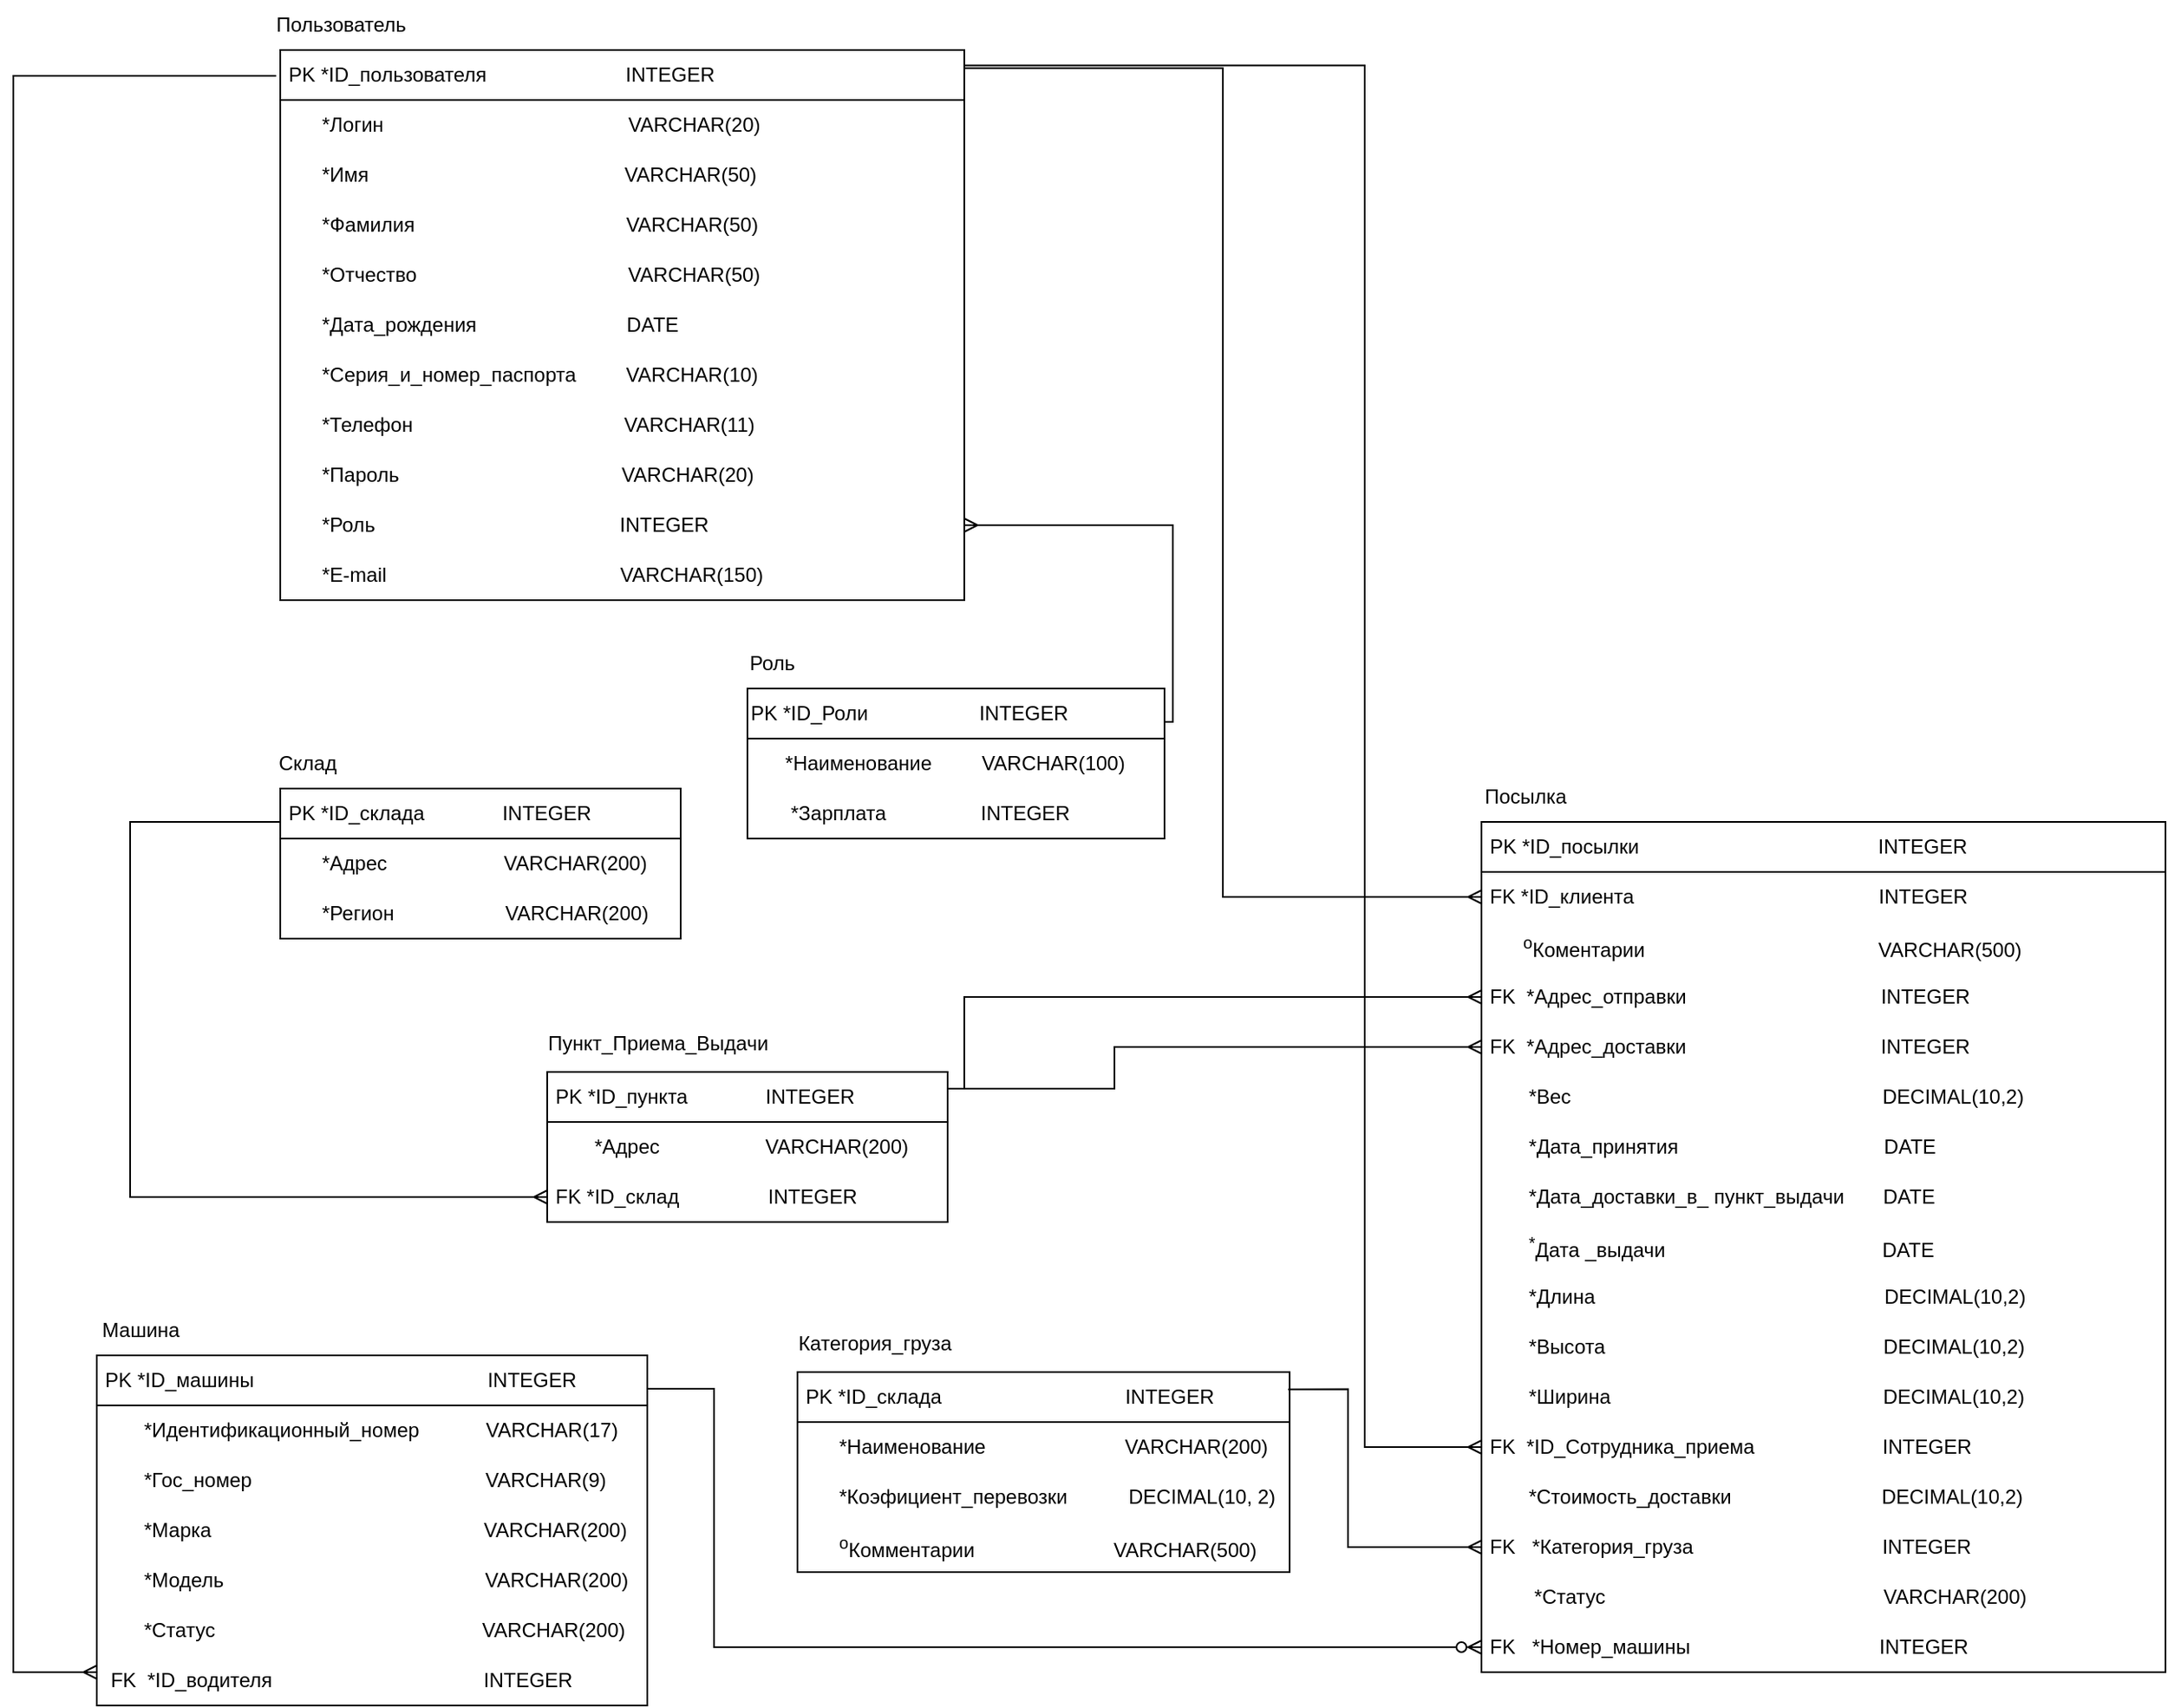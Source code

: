 <mxfile version="22.1.2" type="device">
  <diagram name="Page-1" id="1622d65d-c77d-c4b6-e0e7-3c11208c8684">
    <mxGraphModel dx="2789.5" dy="614" grid="1" gridSize="10" guides="1" tooltips="1" connect="1" arrows="1" fold="1" page="1" pageScale="1.5" pageWidth="1169" pageHeight="826" background="none" math="0" shadow="0">
      <root>
        <mxCell id="0" style=";html=1;" />
        <mxCell id="1" style=";html=1;" parent="0" />
        <mxCell id="q_EN85wIAn1KECgn98tv-4" value="PK *ID_пользователя&amp;nbsp; &amp;nbsp; &amp;nbsp; &amp;nbsp; &amp;nbsp; &amp;nbsp; &amp;nbsp; &amp;nbsp; &amp;nbsp; &amp;nbsp; &amp;nbsp; &amp;nbsp; &amp;nbsp;INTEGER" style="swimlane;fontStyle=0;childLayout=stackLayout;horizontal=1;startSize=30;horizontalStack=0;resizeParent=1;resizeParentMax=0;resizeLast=0;collapsible=1;marginBottom=0;whiteSpace=wrap;html=1;align=left;spacingLeft=3;" parent="1" vertex="1">
          <mxGeometry x="-1310" y="417" width="410" height="330" as="geometry" />
        </mxCell>
        <mxCell id="q_EN85wIAn1KECgn98tv-5" value="&amp;nbsp; &amp;nbsp; &amp;nbsp; *Логин&amp;nbsp; &amp;nbsp; &amp;nbsp; &amp;nbsp; &amp;nbsp; &amp;nbsp; &amp;nbsp; &amp;nbsp; &amp;nbsp; &amp;nbsp; &amp;nbsp; &amp;nbsp; &amp;nbsp; &amp;nbsp; &amp;nbsp; &amp;nbsp; &amp;nbsp; &amp;nbsp; &amp;nbsp; &amp;nbsp; &amp;nbsp; &amp;nbsp; VARCHAR(20)" style="text;strokeColor=none;fillColor=none;align=left;verticalAlign=middle;spacingLeft=3;spacingRight=4;overflow=hidden;points=[[0,0.5],[1,0.5]];portConstraint=eastwest;rotatable=0;whiteSpace=wrap;html=1;" parent="q_EN85wIAn1KECgn98tv-4" vertex="1">
          <mxGeometry y="30" width="410" height="30" as="geometry" />
        </mxCell>
        <mxCell id="q_EN85wIAn1KECgn98tv-78" value="&amp;nbsp; &amp;nbsp; &amp;nbsp; *Имя&amp;nbsp; &amp;nbsp; &amp;nbsp; &amp;nbsp; &amp;nbsp; &amp;nbsp; &amp;nbsp; &amp;nbsp; &amp;nbsp; &amp;nbsp; &amp;nbsp; &amp;nbsp; &amp;nbsp; &amp;nbsp; &amp;nbsp; &amp;nbsp; &amp;nbsp; &amp;nbsp; &amp;nbsp; &amp;nbsp; &amp;nbsp; &amp;nbsp; &amp;nbsp; VARCHAR(50)" style="text;strokeColor=none;fillColor=none;align=left;verticalAlign=middle;spacingLeft=3;spacingRight=4;overflow=hidden;points=[[0,0.5],[1,0.5]];portConstraint=eastwest;rotatable=0;whiteSpace=wrap;html=1;" parent="q_EN85wIAn1KECgn98tv-4" vertex="1">
          <mxGeometry y="60" width="410" height="30" as="geometry" />
        </mxCell>
        <mxCell id="q_EN85wIAn1KECgn98tv-7" value="&amp;nbsp; &amp;nbsp; &amp;nbsp; *Фамилия&amp;nbsp; &amp;nbsp; &amp;nbsp; &amp;nbsp; &amp;nbsp; &amp;nbsp; &amp;nbsp; &amp;nbsp; &amp;nbsp; &amp;nbsp; &amp;nbsp; &amp;nbsp; &amp;nbsp; &amp;nbsp; &amp;nbsp; &amp;nbsp; &amp;nbsp; &amp;nbsp; &amp;nbsp; VARCHAR(50)" style="text;strokeColor=none;fillColor=none;align=left;verticalAlign=middle;spacingLeft=3;spacingRight=4;overflow=hidden;points=[[0,0.5],[1,0.5]];portConstraint=eastwest;rotatable=0;whiteSpace=wrap;html=1;" parent="q_EN85wIAn1KECgn98tv-4" vertex="1">
          <mxGeometry y="90" width="410" height="30" as="geometry" />
        </mxCell>
        <mxCell id="q_EN85wIAn1KECgn98tv-8" value="&amp;nbsp; &amp;nbsp; &amp;nbsp; *Отчество&amp;nbsp; &amp;nbsp; &amp;nbsp; &amp;nbsp; &amp;nbsp; &amp;nbsp; &amp;nbsp; &amp;nbsp; &amp;nbsp; &amp;nbsp; &amp;nbsp; &amp;nbsp; &amp;nbsp; &amp;nbsp; &amp;nbsp; &amp;nbsp; &amp;nbsp; &amp;nbsp; &amp;nbsp; VARCHAR(50)" style="text;strokeColor=none;fillColor=none;align=left;verticalAlign=middle;spacingLeft=3;spacingRight=4;overflow=hidden;points=[[0,0.5],[1,0.5]];portConstraint=eastwest;rotatable=0;whiteSpace=wrap;html=1;" parent="q_EN85wIAn1KECgn98tv-4" vertex="1">
          <mxGeometry y="120" width="410" height="30" as="geometry" />
        </mxCell>
        <mxCell id="q_EN85wIAn1KECgn98tv-9" value="&amp;nbsp; &amp;nbsp; &amp;nbsp; *Дата_рождения&amp;nbsp; &amp;nbsp; &amp;nbsp; &amp;nbsp; &amp;nbsp; &amp;nbsp; &amp;nbsp; &amp;nbsp; &amp;nbsp; &amp;nbsp; &amp;nbsp; &amp;nbsp; &amp;nbsp; &amp;nbsp;DATE" style="text;strokeColor=none;fillColor=none;align=left;verticalAlign=middle;spacingLeft=3;spacingRight=4;overflow=hidden;points=[[0,0.5],[1,0.5]];portConstraint=eastwest;rotatable=0;whiteSpace=wrap;html=1;" parent="q_EN85wIAn1KECgn98tv-4" vertex="1">
          <mxGeometry y="150" width="410" height="30" as="geometry" />
        </mxCell>
        <mxCell id="q_EN85wIAn1KECgn98tv-10" value="&amp;nbsp; &amp;nbsp; &amp;nbsp; *Серия_и_номер_паспорта&amp;nbsp; &amp;nbsp; &amp;nbsp; &amp;nbsp; &amp;nbsp;VARCHAR(10)" style="text;strokeColor=none;fillColor=none;align=left;verticalAlign=middle;spacingLeft=3;spacingRight=4;overflow=hidden;points=[[0,0.5],[1,0.5]];portConstraint=eastwest;rotatable=0;whiteSpace=wrap;html=1;" parent="q_EN85wIAn1KECgn98tv-4" vertex="1">
          <mxGeometry y="180" width="410" height="30" as="geometry" />
        </mxCell>
        <mxCell id="q_EN85wIAn1KECgn98tv-11" value="&amp;nbsp; &amp;nbsp; &amp;nbsp; *Телефон&amp;nbsp; &amp;nbsp; &amp;nbsp; &amp;nbsp; &amp;nbsp; &amp;nbsp; &amp;nbsp; &amp;nbsp; &amp;nbsp; &amp;nbsp; &amp;nbsp; &amp;nbsp; &amp;nbsp; &amp;nbsp; &amp;nbsp; &amp;nbsp; &amp;nbsp; &amp;nbsp; &amp;nbsp; VARCHAR(11)" style="text;strokeColor=none;fillColor=none;align=left;verticalAlign=middle;spacingLeft=3;spacingRight=4;overflow=hidden;points=[[0,0.5],[1,0.5]];portConstraint=eastwest;rotatable=0;whiteSpace=wrap;html=1;" parent="q_EN85wIAn1KECgn98tv-4" vertex="1">
          <mxGeometry y="210" width="410" height="30" as="geometry" />
        </mxCell>
        <mxCell id="q_EN85wIAn1KECgn98tv-79" value="&amp;nbsp; &amp;nbsp; &amp;nbsp; *Пароль&amp;nbsp; &amp;nbsp; &amp;nbsp; &amp;nbsp; &amp;nbsp; &amp;nbsp; &amp;nbsp; &amp;nbsp; &amp;nbsp; &amp;nbsp; &amp;nbsp; &amp;nbsp; &amp;nbsp; &amp;nbsp; &amp;nbsp; &amp;nbsp; &amp;nbsp; &amp;nbsp; &amp;nbsp; &amp;nbsp; VARCHAR(20&lt;span style=&quot;background-color: initial;&quot;&gt;)&lt;/span&gt;" style="text;strokeColor=none;fillColor=none;align=left;verticalAlign=middle;spacingLeft=3;spacingRight=4;overflow=hidden;points=[[0,0.5],[1,0.5]];portConstraint=eastwest;rotatable=0;whiteSpace=wrap;html=1;" parent="q_EN85wIAn1KECgn98tv-4" vertex="1">
          <mxGeometry y="240" width="410" height="30" as="geometry" />
        </mxCell>
        <mxCell id="XLDshpc5cYsY8scjUATO-5" value="&amp;nbsp; &amp;nbsp; &amp;nbsp; *Роль&amp;nbsp; &amp;nbsp; &amp;nbsp; &amp;nbsp; &amp;nbsp; &amp;nbsp; &amp;nbsp; &amp;nbsp; &amp;nbsp; &amp;nbsp; &amp;nbsp; &amp;nbsp; &amp;nbsp; &amp;nbsp; &amp;nbsp; &amp;nbsp; &amp;nbsp; &amp;nbsp; &amp;nbsp; &amp;nbsp; &amp;nbsp; &amp;nbsp; INTEGER" style="text;strokeColor=none;fillColor=none;align=left;verticalAlign=middle;spacingLeft=3;spacingRight=4;overflow=hidden;points=[[0,0.5],[1,0.5]];portConstraint=eastwest;rotatable=0;whiteSpace=wrap;html=1;" parent="q_EN85wIAn1KECgn98tv-4" vertex="1">
          <mxGeometry y="270" width="410" height="30" as="geometry" />
        </mxCell>
        <mxCell id="q_EN85wIAn1KECgn98tv-80" value="&amp;nbsp; &amp;nbsp; &amp;nbsp; *E-mail&amp;nbsp; &amp;nbsp; &amp;nbsp; &amp;nbsp; &amp;nbsp; &amp;nbsp; &amp;nbsp; &amp;nbsp; &amp;nbsp; &amp;nbsp; &amp;nbsp; &amp;nbsp; &amp;nbsp; &amp;nbsp; &amp;nbsp; &amp;nbsp; &amp;nbsp; &amp;nbsp; &amp;nbsp; &amp;nbsp; &amp;nbsp; VARCHAR(150&lt;span style=&quot;background-color: initial;&quot;&gt;)&lt;/span&gt;" style="text;strokeColor=none;fillColor=none;align=left;verticalAlign=middle;spacingLeft=3;spacingRight=4;overflow=hidden;points=[[0,0.5],[1,0.5]];portConstraint=eastwest;rotatable=0;whiteSpace=wrap;html=1;" parent="q_EN85wIAn1KECgn98tv-4" vertex="1">
          <mxGeometry y="300" width="410" height="30" as="geometry" />
        </mxCell>
        <mxCell id="q_EN85wIAn1KECgn98tv-6" value="Пользователь" style="text;html=1;strokeColor=none;fillColor=none;align=center;verticalAlign=middle;whiteSpace=wrap;rounded=0;spacingLeft=3;" parent="1" vertex="1">
          <mxGeometry x="-1310" y="387" width="70" height="30" as="geometry" />
        </mxCell>
        <mxCell id="q_EN85wIAn1KECgn98tv-13" value="PK *ID_посылки&amp;nbsp; &amp;nbsp; &amp;nbsp; &amp;nbsp; &amp;nbsp; &amp;nbsp; &amp;nbsp; &amp;nbsp; &amp;nbsp; &amp;nbsp; &amp;nbsp; &amp;nbsp; &amp;nbsp; &amp;nbsp; &amp;nbsp; &amp;nbsp; &amp;nbsp; &amp;nbsp; &amp;nbsp; &amp;nbsp; &amp;nbsp; &amp;nbsp;INTEGER" style="swimlane;fontStyle=0;childLayout=stackLayout;horizontal=1;startSize=30;horizontalStack=0;resizeParent=1;resizeParentMax=0;resizeLast=0;collapsible=1;marginBottom=0;whiteSpace=wrap;html=1;align=left;spacingLeft=3;" parent="1" vertex="1">
          <mxGeometry x="-590" y="880" width="410" height="510" as="geometry" />
        </mxCell>
        <mxCell id="q_EN85wIAn1KECgn98tv-14" value="FK&amp;nbsp;*ID_клиента&amp;nbsp; &amp;nbsp; &amp;nbsp; &amp;nbsp; &amp;nbsp; &amp;nbsp; &amp;nbsp; &amp;nbsp; &amp;nbsp; &amp;nbsp; &amp;nbsp; &amp;nbsp; &amp;nbsp; &amp;nbsp; &amp;nbsp; &amp;nbsp; &amp;nbsp; &amp;nbsp; &amp;nbsp; &amp;nbsp; &amp;nbsp; &amp;nbsp; INTEGER" style="text;strokeColor=none;fillColor=none;align=left;verticalAlign=middle;spacingLeft=3;spacingRight=4;overflow=hidden;points=[[0,0.5],[1,0.5]];portConstraint=eastwest;rotatable=0;whiteSpace=wrap;html=1;" parent="q_EN85wIAn1KECgn98tv-13" vertex="1">
          <mxGeometry y="30" width="410" height="30" as="geometry" />
        </mxCell>
        <mxCell id="q_EN85wIAn1KECgn98tv-15" value="&amp;nbsp; &amp;nbsp; &amp;nbsp; &lt;sup&gt;o&lt;/sup&gt;Коментарии&amp;nbsp; &amp;nbsp; &amp;nbsp; &amp;nbsp; &amp;nbsp; &amp;nbsp; &amp;nbsp; &amp;nbsp; &amp;nbsp; &amp;nbsp; &amp;nbsp; &amp;nbsp; &amp;nbsp; &amp;nbsp; &amp;nbsp; &amp;nbsp; &amp;nbsp; &amp;nbsp; &amp;nbsp; &amp;nbsp; &amp;nbsp; VARCHAR(500)" style="text;strokeColor=none;fillColor=none;align=left;verticalAlign=middle;spacingLeft=3;spacingRight=4;overflow=hidden;points=[[0,0.5],[1,0.5]];portConstraint=eastwest;rotatable=0;whiteSpace=wrap;html=1;" parent="q_EN85wIAn1KECgn98tv-13" vertex="1">
          <mxGeometry y="60" width="410" height="30" as="geometry" />
        </mxCell>
        <mxCell id="q_EN85wIAn1KECgn98tv-16" value="FK&amp;nbsp; *Адрес_отправки&amp;nbsp; &amp;nbsp; &amp;nbsp; &amp;nbsp; &amp;nbsp; &amp;nbsp; &amp;nbsp; &amp;nbsp; &amp;nbsp; &amp;nbsp; &amp;nbsp; &amp;nbsp; &amp;nbsp; &amp;nbsp; &amp;nbsp; &amp;nbsp; &amp;nbsp; &amp;nbsp;INTEGER" style="text;strokeColor=none;fillColor=none;align=left;verticalAlign=middle;spacingLeft=3;spacingRight=4;overflow=hidden;points=[[0,0.5],[1,0.5]];portConstraint=eastwest;rotatable=0;whiteSpace=wrap;html=1;" parent="q_EN85wIAn1KECgn98tv-13" vertex="1">
          <mxGeometry y="90" width="410" height="30" as="geometry" />
        </mxCell>
        <mxCell id="q_EN85wIAn1KECgn98tv-17" value="FK&amp;nbsp; *Адрес_доставки&amp;nbsp; &amp;nbsp; &amp;nbsp; &amp;nbsp; &amp;nbsp; &amp;nbsp; &amp;nbsp; &amp;nbsp; &amp;nbsp; &amp;nbsp; &amp;nbsp; &amp;nbsp; &amp;nbsp; &amp;nbsp; &amp;nbsp; &amp;nbsp; &amp;nbsp; &amp;nbsp;INTEGER" style="text;strokeColor=none;fillColor=none;align=left;verticalAlign=middle;spacingLeft=3;spacingRight=4;overflow=hidden;points=[[0,0.5],[1,0.5]];portConstraint=eastwest;rotatable=0;whiteSpace=wrap;html=1;" parent="q_EN85wIAn1KECgn98tv-13" vertex="1">
          <mxGeometry y="120" width="410" height="30" as="geometry" />
        </mxCell>
        <mxCell id="q_EN85wIAn1KECgn98tv-18" value="&amp;nbsp; &amp;nbsp; &amp;nbsp; &amp;nbsp;*Вес&amp;nbsp; &amp;nbsp; &amp;nbsp; &amp;nbsp; &amp;nbsp; &amp;nbsp; &amp;nbsp; &amp;nbsp; &amp;nbsp; &amp;nbsp; &amp;nbsp; &amp;nbsp; &amp;nbsp; &amp;nbsp; &amp;nbsp; &amp;nbsp; &amp;nbsp; &amp;nbsp; &amp;nbsp; &amp;nbsp; &amp;nbsp; &amp;nbsp; &amp;nbsp; &amp;nbsp; &amp;nbsp; &amp;nbsp; &amp;nbsp; &amp;nbsp; DECIMAL(10,2)" style="text;strokeColor=none;fillColor=none;align=left;verticalAlign=middle;spacingLeft=3;spacingRight=4;overflow=hidden;points=[[0,0.5],[1,0.5]];portConstraint=eastwest;rotatable=0;whiteSpace=wrap;html=1;" parent="q_EN85wIAn1KECgn98tv-13" vertex="1">
          <mxGeometry y="150" width="410" height="30" as="geometry" />
        </mxCell>
        <mxCell id="q_EN85wIAn1KECgn98tv-19" value="&amp;nbsp; &amp;nbsp; &amp;nbsp; &amp;nbsp;*Дата_принятия&amp;nbsp; &amp;nbsp; &amp;nbsp; &amp;nbsp; &amp;nbsp; &amp;nbsp; &amp;nbsp; &amp;nbsp; &amp;nbsp; &amp;nbsp; &amp;nbsp; &amp;nbsp; &amp;nbsp; &amp;nbsp; &amp;nbsp; &amp;nbsp; &amp;nbsp; &amp;nbsp; &amp;nbsp;DATE" style="text;strokeColor=none;fillColor=none;align=left;verticalAlign=middle;spacingLeft=3;spacingRight=4;overflow=hidden;points=[[0,0.5],[1,0.5]];portConstraint=eastwest;rotatable=0;whiteSpace=wrap;html=1;" parent="q_EN85wIAn1KECgn98tv-13" vertex="1">
          <mxGeometry y="180" width="410" height="30" as="geometry" />
        </mxCell>
        <mxCell id="q_EN85wIAn1KECgn98tv-20" value="&amp;nbsp; &amp;nbsp; &amp;nbsp; &amp;nbsp;*Дата_доставки_в_ пункт_выдачи&amp;nbsp; &amp;nbsp; &amp;nbsp; &amp;nbsp;DATE" style="text;strokeColor=none;fillColor=none;align=left;verticalAlign=middle;spacingLeft=3;spacingRight=4;overflow=hidden;points=[[0,0.5],[1,0.5]];portConstraint=eastwest;rotatable=0;whiteSpace=wrap;html=1;" parent="q_EN85wIAn1KECgn98tv-13" vertex="1">
          <mxGeometry y="210" width="410" height="30" as="geometry" />
        </mxCell>
        <mxCell id="q_EN85wIAn1KECgn98tv-22" value="&amp;nbsp; &amp;nbsp; &amp;nbsp; &amp;nbsp;&lt;sup&gt;*&lt;/sup&gt;Дата _выдачи&amp;nbsp; &amp;nbsp; &amp;nbsp; &amp;nbsp; &amp;nbsp; &amp;nbsp; &amp;nbsp; &amp;nbsp; &amp;nbsp; &amp;nbsp; &amp;nbsp; &amp;nbsp; &amp;nbsp; &amp;nbsp; &amp;nbsp; &amp;nbsp; &amp;nbsp; &amp;nbsp; &amp;nbsp; &amp;nbsp;DATE" style="text;strokeColor=none;fillColor=none;align=left;verticalAlign=middle;spacingLeft=3;spacingRight=4;overflow=hidden;points=[[0,0.5],[1,0.5]];portConstraint=eastwest;rotatable=0;whiteSpace=wrap;html=1;" parent="q_EN85wIAn1KECgn98tv-13" vertex="1">
          <mxGeometry y="240" width="410" height="30" as="geometry" />
        </mxCell>
        <mxCell id="q_EN85wIAn1KECgn98tv-23" value="&amp;nbsp; &amp;nbsp; &amp;nbsp; &amp;nbsp;*Длина&amp;nbsp; &amp;nbsp; &amp;nbsp; &amp;nbsp; &amp;nbsp; &amp;nbsp; &amp;nbsp; &amp;nbsp; &amp;nbsp; &amp;nbsp; &amp;nbsp; &amp;nbsp; &amp;nbsp; &amp;nbsp; &amp;nbsp; &amp;nbsp; &amp;nbsp; &amp;nbsp; &amp;nbsp; &amp;nbsp; &amp;nbsp; &amp;nbsp; &amp;nbsp; &amp;nbsp; &amp;nbsp; &amp;nbsp; DECIMAL(10,2)" style="text;strokeColor=none;fillColor=none;align=left;verticalAlign=middle;spacingLeft=3;spacingRight=4;overflow=hidden;points=[[0,0.5],[1,0.5]];portConstraint=eastwest;rotatable=0;whiteSpace=wrap;html=1;" parent="q_EN85wIAn1KECgn98tv-13" vertex="1">
          <mxGeometry y="270" width="410" height="30" as="geometry" />
        </mxCell>
        <mxCell id="q_EN85wIAn1KECgn98tv-24" value="&amp;nbsp; &amp;nbsp; &amp;nbsp; &amp;nbsp;*Высота&amp;nbsp; &amp;nbsp; &amp;nbsp; &amp;nbsp; &amp;nbsp; &amp;nbsp; &amp;nbsp; &amp;nbsp; &amp;nbsp; &amp;nbsp; &amp;nbsp; &amp;nbsp; &amp;nbsp; &amp;nbsp; &amp;nbsp; &amp;nbsp; &amp;nbsp; &amp;nbsp; &amp;nbsp; &amp;nbsp; &amp;nbsp; &amp;nbsp; &amp;nbsp; &amp;nbsp; &amp;nbsp; DECIMAL(10,2)" style="text;strokeColor=none;fillColor=none;align=left;verticalAlign=middle;spacingLeft=3;spacingRight=4;overflow=hidden;points=[[0,0.5],[1,0.5]];portConstraint=eastwest;rotatable=0;whiteSpace=wrap;html=1;" parent="q_EN85wIAn1KECgn98tv-13" vertex="1">
          <mxGeometry y="300" width="410" height="30" as="geometry" />
        </mxCell>
        <mxCell id="q_EN85wIAn1KECgn98tv-27" value="&amp;nbsp; &amp;nbsp; &amp;nbsp; &amp;nbsp;*Ширина&amp;nbsp; &amp;nbsp; &amp;nbsp; &amp;nbsp; &amp;nbsp; &amp;nbsp; &amp;nbsp; &amp;nbsp; &amp;nbsp; &amp;nbsp; &amp;nbsp; &amp;nbsp; &amp;nbsp; &amp;nbsp; &amp;nbsp; &amp;nbsp; &amp;nbsp; &amp;nbsp; &amp;nbsp; &amp;nbsp; &amp;nbsp; &amp;nbsp; &amp;nbsp; &amp;nbsp; &amp;nbsp;DECIMAL(10,2)" style="text;strokeColor=none;fillColor=none;align=left;verticalAlign=middle;spacingLeft=3;spacingRight=4;overflow=hidden;points=[[0,0.5],[1,0.5]];portConstraint=eastwest;rotatable=0;whiteSpace=wrap;html=1;" parent="q_EN85wIAn1KECgn98tv-13" vertex="1">
          <mxGeometry y="330" width="410" height="30" as="geometry" />
        </mxCell>
        <mxCell id="q_EN85wIAn1KECgn98tv-26" value="FK&amp;nbsp; *ID_Сотрудника_приема&amp;nbsp; &amp;nbsp; &amp;nbsp; &amp;nbsp; &amp;nbsp; &amp;nbsp; &amp;nbsp; &amp;nbsp; &amp;nbsp; &amp;nbsp; &amp;nbsp; &amp;nbsp;INTEGER" style="text;strokeColor=none;fillColor=none;align=left;verticalAlign=middle;spacingLeft=3;spacingRight=4;overflow=hidden;points=[[0,0.5],[1,0.5]];portConstraint=eastwest;rotatable=0;whiteSpace=wrap;html=1;" parent="q_EN85wIAn1KECgn98tv-13" vertex="1">
          <mxGeometry y="360" width="410" height="30" as="geometry" />
        </mxCell>
        <mxCell id="q_EN85wIAn1KECgn98tv-25" value="&amp;nbsp; &amp;nbsp; &amp;nbsp; &amp;nbsp;*Стоимость_доставки&amp;nbsp; &amp;nbsp; &amp;nbsp; &amp;nbsp; &amp;nbsp; &amp;nbsp; &amp;nbsp; &amp;nbsp; &amp;nbsp; &amp;nbsp; &amp;nbsp; &amp;nbsp; &amp;nbsp; &amp;nbsp;DECIMAL(10,2)" style="text;strokeColor=none;fillColor=none;align=left;verticalAlign=middle;spacingLeft=3;spacingRight=4;overflow=hidden;points=[[0,0.5],[1,0.5]];portConstraint=eastwest;rotatable=0;whiteSpace=wrap;html=1;" parent="q_EN85wIAn1KECgn98tv-13" vertex="1">
          <mxGeometry y="390" width="410" height="30" as="geometry" />
        </mxCell>
        <mxCell id="q_EN85wIAn1KECgn98tv-28" value="FK&amp;nbsp; &amp;nbsp;*Категория_груза&amp;nbsp; &amp;nbsp; &amp;nbsp; &amp;nbsp; &amp;nbsp; &amp;nbsp; &amp;nbsp; &amp;nbsp; &amp;nbsp; &amp;nbsp; &amp;nbsp; &amp;nbsp; &amp;nbsp; &amp;nbsp; &amp;nbsp; &amp;nbsp; &amp;nbsp; INTEGER" style="text;strokeColor=none;fillColor=none;align=left;verticalAlign=middle;spacingLeft=3;spacingRight=4;overflow=hidden;points=[[0,0.5],[1,0.5]];portConstraint=eastwest;rotatable=0;whiteSpace=wrap;html=1;" parent="q_EN85wIAn1KECgn98tv-13" vertex="1">
          <mxGeometry y="420" width="410" height="30" as="geometry" />
        </mxCell>
        <mxCell id="q_EN85wIAn1KECgn98tv-29" value="&amp;nbsp; &amp;nbsp; &amp;nbsp; &amp;nbsp; *Статус&amp;nbsp; &amp;nbsp; &amp;nbsp; &amp;nbsp; &amp;nbsp; &amp;nbsp; &amp;nbsp; &amp;nbsp; &amp;nbsp; &amp;nbsp; &amp;nbsp; &amp;nbsp; &amp;nbsp; &amp;nbsp; &amp;nbsp; &amp;nbsp; &amp;nbsp; &amp;nbsp; &amp;nbsp; &amp;nbsp; &amp;nbsp; &amp;nbsp; &amp;nbsp; &amp;nbsp; &amp;nbsp; VARCHAR(200)" style="text;strokeColor=none;fillColor=none;align=left;verticalAlign=middle;spacingLeft=3;spacingRight=4;overflow=hidden;points=[[0,0.5],[1,0.5]];portConstraint=eastwest;rotatable=0;whiteSpace=wrap;html=1;" parent="q_EN85wIAn1KECgn98tv-13" vertex="1">
          <mxGeometry y="450" width="410" height="30" as="geometry" />
        </mxCell>
        <mxCell id="q_EN85wIAn1KECgn98tv-30" value="FK&amp;nbsp; &amp;nbsp;*Номер_машины&amp;nbsp; &amp;nbsp; &amp;nbsp; &amp;nbsp; &amp;nbsp; &amp;nbsp; &amp;nbsp; &amp;nbsp; &amp;nbsp; &amp;nbsp; &amp;nbsp; &amp;nbsp; &amp;nbsp; &amp;nbsp; &amp;nbsp; &amp;nbsp; &amp;nbsp; INTEGER" style="text;strokeColor=none;fillColor=none;align=left;verticalAlign=middle;spacingLeft=3;spacingRight=4;overflow=hidden;points=[[0,0.5],[1,0.5]];portConstraint=eastwest;rotatable=0;whiteSpace=wrap;html=1;" parent="q_EN85wIAn1KECgn98tv-13" vertex="1">
          <mxGeometry y="480" width="410" height="30" as="geometry" />
        </mxCell>
        <mxCell id="q_EN85wIAn1KECgn98tv-21" value="Посылка" style="text;html=1;strokeColor=none;fillColor=none;align=center;verticalAlign=middle;whiteSpace=wrap;rounded=0;spacingLeft=3;" parent="1" vertex="1">
          <mxGeometry x="-600" y="850" width="70" height="30" as="geometry" />
        </mxCell>
        <mxCell id="q_EN85wIAn1KECgn98tv-32" value="PK *ID_склада&amp;nbsp; &amp;nbsp; &amp;nbsp; &amp;nbsp; &amp;nbsp; &amp;nbsp; &amp;nbsp; INTEGER" style="swimlane;fontStyle=0;childLayout=stackLayout;horizontal=1;startSize=30;horizontalStack=0;resizeParent=1;resizeParentMax=0;resizeLast=0;collapsible=1;marginBottom=0;whiteSpace=wrap;html=1;align=left;spacingLeft=3;" parent="1" vertex="1">
          <mxGeometry x="-1310" y="860" width="240" height="90" as="geometry" />
        </mxCell>
        <mxCell id="q_EN85wIAn1KECgn98tv-33" value="&amp;nbsp; &amp;nbsp; &amp;nbsp; *Адрес&amp;nbsp; &amp;nbsp; &amp;nbsp; &amp;nbsp; &amp;nbsp; &amp;nbsp; &amp;nbsp; &amp;nbsp; &amp;nbsp; &amp;nbsp; &amp;nbsp;VARCHAR(200)" style="text;strokeColor=none;fillColor=none;align=left;verticalAlign=middle;spacingLeft=3;spacingRight=4;overflow=hidden;points=[[0,0.5],[1,0.5]];portConstraint=eastwest;rotatable=0;whiteSpace=wrap;html=1;" parent="q_EN85wIAn1KECgn98tv-32" vertex="1">
          <mxGeometry y="30" width="240" height="30" as="geometry" />
        </mxCell>
        <mxCell id="q_EN85wIAn1KECgn98tv-34" value="&amp;nbsp; &amp;nbsp; &amp;nbsp; *Регион&amp;nbsp; &amp;nbsp; &amp;nbsp; &amp;nbsp; &amp;nbsp; &amp;nbsp; &amp;nbsp; &amp;nbsp; &amp;nbsp; &amp;nbsp; VARCHAR(200)" style="text;strokeColor=none;fillColor=none;align=left;verticalAlign=middle;spacingLeft=3;spacingRight=4;overflow=hidden;points=[[0,0.5],[1,0.5]];portConstraint=eastwest;rotatable=0;whiteSpace=wrap;html=1;" parent="q_EN85wIAn1KECgn98tv-32" vertex="1">
          <mxGeometry y="60" width="240" height="30" as="geometry" />
        </mxCell>
        <mxCell id="q_EN85wIAn1KECgn98tv-40" value="Склад" style="text;html=1;strokeColor=none;fillColor=none;align=center;verticalAlign=middle;whiteSpace=wrap;rounded=0;spacingLeft=3;" parent="1" vertex="1">
          <mxGeometry x="-1330" y="830" width="70" height="30" as="geometry" />
        </mxCell>
        <mxCell id="q_EN85wIAn1KECgn98tv-45" value="PK *ID_склада&amp;nbsp; &amp;nbsp; &amp;nbsp; &amp;nbsp; &amp;nbsp; &amp;nbsp; &amp;nbsp; &amp;nbsp; &amp;nbsp; &amp;nbsp; &amp;nbsp; &amp;nbsp; &amp;nbsp; &amp;nbsp; &amp;nbsp; &amp;nbsp; &amp;nbsp;INTEGER" style="swimlane;fontStyle=0;childLayout=stackLayout;horizontal=1;startSize=30;horizontalStack=0;resizeParent=1;resizeParentMax=0;resizeLast=0;collapsible=1;marginBottom=0;whiteSpace=wrap;html=1;align=left;spacingLeft=3;" parent="1" vertex="1">
          <mxGeometry x="-1000" y="1210" width="295" height="120" as="geometry" />
        </mxCell>
        <mxCell id="q_EN85wIAn1KECgn98tv-46" value="&amp;nbsp; &amp;nbsp; &amp;nbsp; *Наименование&amp;nbsp; &amp;nbsp; &amp;nbsp; &amp;nbsp; &amp;nbsp; &amp;nbsp; &amp;nbsp; &amp;nbsp; &amp;nbsp; &amp;nbsp; &amp;nbsp; &amp;nbsp; &amp;nbsp;VARCHAR(200)" style="text;strokeColor=none;fillColor=none;align=left;verticalAlign=middle;spacingLeft=3;spacingRight=4;overflow=hidden;points=[[0,0.5],[1,0.5]];portConstraint=eastwest;rotatable=0;whiteSpace=wrap;html=1;" parent="q_EN85wIAn1KECgn98tv-45" vertex="1">
          <mxGeometry y="30" width="295" height="30" as="geometry" />
        </mxCell>
        <mxCell id="q_EN85wIAn1KECgn98tv-47" value="&amp;nbsp; &amp;nbsp; &amp;nbsp; *Коэфициент_перевозки&amp;nbsp; &amp;nbsp; &amp;nbsp; &amp;nbsp; &amp;nbsp; &amp;nbsp;DECIMAL(10, 2)" style="text;strokeColor=none;fillColor=none;align=left;verticalAlign=middle;spacingLeft=3;spacingRight=4;overflow=hidden;points=[[0,0.5],[1,0.5]];portConstraint=eastwest;rotatable=0;whiteSpace=wrap;html=1;" parent="q_EN85wIAn1KECgn98tv-45" vertex="1">
          <mxGeometry y="60" width="295" height="30" as="geometry" />
        </mxCell>
        <mxCell id="q_EN85wIAn1KECgn98tv-49" value="&amp;nbsp; &amp;nbsp; &amp;nbsp; &lt;sup&gt;o&lt;/sup&gt;Комментарии&amp;nbsp; &amp;nbsp; &amp;nbsp; &amp;nbsp; &amp;nbsp; &amp;nbsp; &amp;nbsp; &amp;nbsp; &amp;nbsp; &amp;nbsp; &amp;nbsp; &amp;nbsp; &amp;nbsp;VARCHAR(500)" style="text;strokeColor=none;fillColor=none;align=left;verticalAlign=middle;spacingLeft=3;spacingRight=4;overflow=hidden;points=[[0,0.5],[1,0.5]];portConstraint=eastwest;rotatable=0;whiteSpace=wrap;html=1;" parent="q_EN85wIAn1KECgn98tv-45" vertex="1">
          <mxGeometry y="90" width="295" height="30" as="geometry" />
        </mxCell>
        <mxCell id="q_EN85wIAn1KECgn98tv-48" value="&lt;br style=&quot;border-color: var(--border-color);&quot;&gt;Категория_груза" style="text;html=1;strokeColor=none;fillColor=none;align=center;verticalAlign=middle;whiteSpace=wrap;rounded=0;spacingLeft=3;" parent="1" vertex="1">
          <mxGeometry x="-990" y="1170" width="70" height="30" as="geometry" />
        </mxCell>
        <mxCell id="q_EN85wIAn1KECgn98tv-50" value="PK *ID_пункта&amp;nbsp; &amp;nbsp; &amp;nbsp; &amp;nbsp; &amp;nbsp; &amp;nbsp; &amp;nbsp; INTEGER" style="swimlane;fontStyle=0;childLayout=stackLayout;horizontal=1;startSize=30;horizontalStack=0;resizeParent=1;resizeParentMax=0;resizeLast=0;collapsible=1;marginBottom=0;whiteSpace=wrap;html=1;align=left;spacingLeft=3;" parent="1" vertex="1">
          <mxGeometry x="-1150" y="1030" width="240" height="90" as="geometry" />
        </mxCell>
        <mxCell id="q_EN85wIAn1KECgn98tv-51" value="&amp;nbsp; &amp;nbsp; &amp;nbsp; &amp;nbsp;*Адрес&amp;nbsp; &amp;nbsp; &amp;nbsp; &amp;nbsp; &amp;nbsp; &amp;nbsp; &amp;nbsp; &amp;nbsp; &amp;nbsp; &amp;nbsp;VARCHAR(200)" style="text;strokeColor=none;fillColor=none;align=left;verticalAlign=middle;spacingLeft=3;spacingRight=4;overflow=hidden;points=[[0,0.5],[1,0.5]];portConstraint=eastwest;rotatable=0;whiteSpace=wrap;html=1;" parent="q_EN85wIAn1KECgn98tv-50" vertex="1">
          <mxGeometry y="30" width="240" height="30" as="geometry" />
        </mxCell>
        <mxCell id="q_EN85wIAn1KECgn98tv-52" value="FK *ID_склад&amp;nbsp; &amp;nbsp; &amp;nbsp; &amp;nbsp; &amp;nbsp; &amp;nbsp; &amp;nbsp; &amp;nbsp; INTEGER" style="text;strokeColor=none;fillColor=none;align=left;verticalAlign=middle;spacingLeft=3;spacingRight=4;overflow=hidden;points=[[0,0.5],[1,0.5]];portConstraint=eastwest;rotatable=0;whiteSpace=wrap;html=1;" parent="q_EN85wIAn1KECgn98tv-50" vertex="1">
          <mxGeometry y="60" width="240" height="30" as="geometry" />
        </mxCell>
        <mxCell id="q_EN85wIAn1KECgn98tv-53" value="&lt;br style=&quot;border-color: var(--border-color);&quot;&gt;Пункт_Приема_Выдачи" style="text;html=1;strokeColor=none;fillColor=none;align=center;verticalAlign=middle;whiteSpace=wrap;rounded=0;spacingLeft=3;" parent="1" vertex="1">
          <mxGeometry x="-1120" y="990" width="70" height="30" as="geometry" />
        </mxCell>
        <mxCell id="q_EN85wIAn1KECgn98tv-57" value="PK *ID_машины&amp;nbsp; &amp;nbsp; &amp;nbsp; &amp;nbsp; &amp;nbsp; &amp;nbsp; &amp;nbsp; &amp;nbsp; &amp;nbsp; &amp;nbsp; &amp;nbsp; &amp;nbsp; &amp;nbsp; &amp;nbsp; &amp;nbsp; &amp;nbsp; &amp;nbsp; &amp;nbsp; &amp;nbsp; &amp;nbsp; &amp;nbsp; INTEGER" style="swimlane;fontStyle=0;childLayout=stackLayout;horizontal=1;startSize=30;horizontalStack=0;resizeParent=1;resizeParentMax=0;resizeLast=0;collapsible=1;marginBottom=0;whiteSpace=wrap;html=1;align=left;spacingLeft=3;" parent="1" vertex="1">
          <mxGeometry x="-1420" y="1200" width="330" height="210" as="geometry" />
        </mxCell>
        <mxCell id="q_EN85wIAn1KECgn98tv-58" value="&amp;nbsp; &amp;nbsp; &amp;nbsp; &amp;nbsp;*Идентификационный_номер&amp;nbsp; &amp;nbsp; &amp;nbsp; &amp;nbsp; &amp;nbsp; &amp;nbsp; VARCHAR(17)" style="text;strokeColor=none;fillColor=none;align=left;verticalAlign=middle;spacingLeft=3;spacingRight=4;overflow=hidden;points=[[0,0.5],[1,0.5]];portConstraint=eastwest;rotatable=0;whiteSpace=wrap;html=1;" parent="q_EN85wIAn1KECgn98tv-57" vertex="1">
          <mxGeometry y="30" width="330" height="30" as="geometry" />
        </mxCell>
        <mxCell id="q_EN85wIAn1KECgn98tv-59" value="&amp;nbsp; &amp;nbsp; &amp;nbsp; &amp;nbsp;*Гос_номер&amp;nbsp; &amp;nbsp; &amp;nbsp; &amp;nbsp; &amp;nbsp; &amp;nbsp; &amp;nbsp; &amp;nbsp; &amp;nbsp; &amp;nbsp; &amp;nbsp; &amp;nbsp; &amp;nbsp; &amp;nbsp; &amp;nbsp; &amp;nbsp; &amp;nbsp; &amp;nbsp; &amp;nbsp; &amp;nbsp; &amp;nbsp; VARCHAR(9)" style="text;strokeColor=none;fillColor=none;align=left;verticalAlign=middle;spacingLeft=3;spacingRight=4;overflow=hidden;points=[[0,0.5],[1,0.5]];portConstraint=eastwest;rotatable=0;whiteSpace=wrap;html=1;" parent="q_EN85wIAn1KECgn98tv-57" vertex="1">
          <mxGeometry y="60" width="330" height="30" as="geometry" />
        </mxCell>
        <mxCell id="q_EN85wIAn1KECgn98tv-61" value="&amp;nbsp; &amp;nbsp; &amp;nbsp; &amp;nbsp;*Марка&amp;nbsp; &amp;nbsp; &amp;nbsp; &amp;nbsp; &amp;nbsp; &amp;nbsp; &amp;nbsp; &amp;nbsp; &amp;nbsp; &amp;nbsp; &amp;nbsp; &amp;nbsp; &amp;nbsp; &amp;nbsp; &amp;nbsp; &amp;nbsp; &amp;nbsp; &amp;nbsp; &amp;nbsp; &amp;nbsp; &amp;nbsp; &amp;nbsp; &amp;nbsp; &amp;nbsp; &amp;nbsp;VARCHAR(200)" style="text;strokeColor=none;fillColor=none;align=left;verticalAlign=middle;spacingLeft=3;spacingRight=4;overflow=hidden;points=[[0,0.5],[1,0.5]];portConstraint=eastwest;rotatable=0;whiteSpace=wrap;html=1;" parent="q_EN85wIAn1KECgn98tv-57" vertex="1">
          <mxGeometry y="90" width="330" height="30" as="geometry" />
        </mxCell>
        <mxCell id="q_EN85wIAn1KECgn98tv-62" value="&amp;nbsp; &amp;nbsp; &amp;nbsp; &amp;nbsp;*Модель&amp;nbsp; &amp;nbsp; &amp;nbsp; &amp;nbsp; &amp;nbsp; &amp;nbsp; &amp;nbsp; &amp;nbsp; &amp;nbsp; &amp;nbsp; &amp;nbsp; &amp;nbsp; &amp;nbsp; &amp;nbsp; &amp;nbsp; &amp;nbsp; &amp;nbsp; &amp;nbsp; &amp;nbsp; &amp;nbsp; &amp;nbsp; &amp;nbsp; &amp;nbsp; &amp;nbsp;VARCHAR(200)" style="text;strokeColor=none;fillColor=none;align=left;verticalAlign=middle;spacingLeft=3;spacingRight=4;overflow=hidden;points=[[0,0.5],[1,0.5]];portConstraint=eastwest;rotatable=0;whiteSpace=wrap;html=1;" parent="q_EN85wIAn1KECgn98tv-57" vertex="1">
          <mxGeometry y="120" width="330" height="30" as="geometry" />
        </mxCell>
        <mxCell id="q_EN85wIAn1KECgn98tv-63" value="&amp;nbsp; &amp;nbsp; &amp;nbsp; &amp;nbsp;*Статус&amp;nbsp; &amp;nbsp; &amp;nbsp; &amp;nbsp; &amp;nbsp; &amp;nbsp; &amp;nbsp; &amp;nbsp; &amp;nbsp; &amp;nbsp; &amp;nbsp; &amp;nbsp; &amp;nbsp; &amp;nbsp; &amp;nbsp; &amp;nbsp; &amp;nbsp; &amp;nbsp; &amp;nbsp; &amp;nbsp; &amp;nbsp; &amp;nbsp; &amp;nbsp; &amp;nbsp; VARCHAR(200)" style="text;strokeColor=none;fillColor=none;align=left;verticalAlign=middle;spacingLeft=3;spacingRight=4;overflow=hidden;points=[[0,0.5],[1,0.5]];portConstraint=eastwest;rotatable=0;whiteSpace=wrap;html=1;" parent="q_EN85wIAn1KECgn98tv-57" vertex="1">
          <mxGeometry y="150" width="330" height="30" as="geometry" />
        </mxCell>
        <mxCell id="q_EN85wIAn1KECgn98tv-64" value="&amp;nbsp;FK&amp;nbsp; *ID_водителя&amp;nbsp; &amp;nbsp; &amp;nbsp; &amp;nbsp; &amp;nbsp; &amp;nbsp; &amp;nbsp; &amp;nbsp; &amp;nbsp; &amp;nbsp; &amp;nbsp; &amp;nbsp; &amp;nbsp; &amp;nbsp; &amp;nbsp; &amp;nbsp; &amp;nbsp; &amp;nbsp; &amp;nbsp; INTEGER" style="text;strokeColor=none;fillColor=none;align=left;verticalAlign=middle;spacingLeft=3;spacingRight=4;overflow=hidden;points=[[0,0.5],[1,0.5]];portConstraint=eastwest;rotatable=0;whiteSpace=wrap;html=1;" parent="q_EN85wIAn1KECgn98tv-57" vertex="1">
          <mxGeometry y="180" width="330" height="30" as="geometry" />
        </mxCell>
        <mxCell id="q_EN85wIAn1KECgn98tv-60" value="Машина" style="text;html=1;strokeColor=none;fillColor=none;align=center;verticalAlign=middle;whiteSpace=wrap;rounded=0;spacingLeft=3;" parent="1" vertex="1">
          <mxGeometry x="-1430" y="1170" width="70" height="30" as="geometry" />
        </mxCell>
        <mxCell id="q_EN85wIAn1KECgn98tv-86" value="" style="endArrow=ERmany;html=1;rounded=0;endFill=0;exitX=-0.006;exitY=0.047;exitDx=0;exitDy=0;exitPerimeter=0;edgeStyle=orthogonalEdgeStyle;" parent="1" source="q_EN85wIAn1KECgn98tv-4" edge="1" target="q_EN85wIAn1KECgn98tv-64">
          <mxGeometry width="50" height="50" relative="1" as="geometry">
            <mxPoint x="-890" y="440" as="sourcePoint" />
            <mxPoint x="-1480" y="1390" as="targetPoint" />
            <Array as="points">
              <mxPoint x="-1470" y="433" />
              <mxPoint x="-1470" y="1390" />
            </Array>
          </mxGeometry>
        </mxCell>
        <mxCell id="q_EN85wIAn1KECgn98tv-87" value="" style="endArrow=ERmany;html=1;rounded=0;entryX=0;entryY=0.5;entryDx=0;entryDy=0;endFill=0;" parent="1" target="q_EN85wIAn1KECgn98tv-52" edge="1">
          <mxGeometry width="50" height="50" relative="1" as="geometry">
            <mxPoint x="-1310" y="880" as="sourcePoint" />
            <mxPoint x="-720" y="782" as="targetPoint" />
            <Array as="points">
              <mxPoint x="-1400" y="880" />
              <mxPoint x="-1400" y="990" />
              <mxPoint x="-1400" y="1080" />
              <mxPoint x="-1400" y="1105" />
            </Array>
          </mxGeometry>
        </mxCell>
        <mxCell id="q_EN85wIAn1KECgn98tv-88" value="" style="endArrow=ERmany;html=1;rounded=0;entryX=0;entryY=0.5;entryDx=0;entryDy=0;endFill=0;exitX=1;exitY=0.033;exitDx=0;exitDy=0;exitPerimeter=0;edgeStyle=orthogonalEdgeStyle;" parent="1" source="q_EN85wIAn1KECgn98tv-4" target="q_EN85wIAn1KECgn98tv-14" edge="1">
          <mxGeometry width="50" height="50" relative="1" as="geometry">
            <mxPoint x="-870" y="460" as="sourcePoint" />
            <mxPoint x="-710" y="792" as="targetPoint" />
          </mxGeometry>
        </mxCell>
        <mxCell id="q_EN85wIAn1KECgn98tv-89" value="" style="endArrow=ERmany;html=1;entryX=0;entryY=0.5;entryDx=0;entryDy=0;endFill=0;rounded=0;exitX=0.999;exitY=0.028;exitDx=0;exitDy=0;exitPerimeter=0;edgeStyle=orthogonalEdgeStyle;" parent="1" source="q_EN85wIAn1KECgn98tv-4" target="q_EN85wIAn1KECgn98tv-26" edge="1">
          <mxGeometry width="50" height="50" relative="1" as="geometry">
            <mxPoint x="-870" y="450" as="sourcePoint" />
            <mxPoint x="-700" y="802" as="targetPoint" />
            <Array as="points">
              <mxPoint x="-660" y="426" />
              <mxPoint x="-660" y="1255" />
            </Array>
          </mxGeometry>
        </mxCell>
        <mxCell id="q_EN85wIAn1KECgn98tv-90" value="" style="endArrow=ERzeroToMany;html=1;rounded=0;entryX=0;entryY=0.5;entryDx=0;entryDy=0;endFill=0;edgeStyle=orthogonalEdgeStyle;" parent="1" target="q_EN85wIAn1KECgn98tv-30" edge="1">
          <mxGeometry width="50" height="50" relative="1" as="geometry">
            <mxPoint x="-1090" y="1220" as="sourcePoint" />
            <mxPoint x="-930" y="1552" as="targetPoint" />
            <Array as="points">
              <mxPoint x="-1050" y="1220" />
              <mxPoint x="-1050" y="1375" />
            </Array>
          </mxGeometry>
        </mxCell>
        <mxCell id="q_EN85wIAn1KECgn98tv-91" value="" style="endArrow=ERmany;html=1;rounded=0;entryX=0;entryY=0.5;entryDx=0;entryDy=0;endFill=0;exitX=0.997;exitY=0.086;exitDx=0;exitDy=0;exitPerimeter=0;edgeStyle=orthogonalEdgeStyle;" parent="1" source="q_EN85wIAn1KECgn98tv-45" target="q_EN85wIAn1KECgn98tv-28" edge="1">
          <mxGeometry width="50" height="50" relative="1" as="geometry">
            <mxPoint x="-690" y="1220" as="sourcePoint" />
            <mxPoint x="-580" y="1385" as="targetPoint" />
            <Array as="points">
              <mxPoint x="-670" y="1220" />
              <mxPoint x="-670" y="1315" />
            </Array>
          </mxGeometry>
        </mxCell>
        <mxCell id="q_EN85wIAn1KECgn98tv-92" value="" style="endArrow=ERmany;html=1;rounded=0;entryX=0;entryY=0.5;entryDx=0;entryDy=0;endFill=0;exitX=0.997;exitY=0.086;exitDx=0;exitDy=0;exitPerimeter=0;" parent="1" target="q_EN85wIAn1KECgn98tv-16" edge="1">
          <mxGeometry width="50" height="50" relative="1" as="geometry">
            <mxPoint x="-910" y="1040" as="sourcePoint" />
            <mxPoint x="-794" y="1135" as="targetPoint" />
            <Array as="points">
              <mxPoint x="-900" y="1040" />
              <mxPoint x="-900" y="1030" />
              <mxPoint x="-900" y="1020" />
              <mxPoint x="-900" y="985" />
            </Array>
          </mxGeometry>
        </mxCell>
        <mxCell id="q_EN85wIAn1KECgn98tv-93" value="" style="endArrow=ERmany;html=1;rounded=0;entryX=0;entryY=0.5;entryDx=0;entryDy=0;endFill=0;" parent="1" target="q_EN85wIAn1KECgn98tv-17" edge="1">
          <mxGeometry width="50" height="50" relative="1" as="geometry">
            <mxPoint x="-910" y="1040" as="sourcePoint" />
            <mxPoint x="-570" y="1335" as="targetPoint" />
            <Array as="points">
              <mxPoint x="-810" y="1040" />
              <mxPoint x="-810" y="1015" />
              <mxPoint x="-770" y="1015" />
              <mxPoint x="-670" y="1015" />
            </Array>
          </mxGeometry>
        </mxCell>
        <mxCell id="XLDshpc5cYsY8scjUATO-1" value="PK *ID_Роли&amp;nbsp; &amp;nbsp; &amp;nbsp; &amp;nbsp; &amp;nbsp; &amp;nbsp; &amp;nbsp; &amp;nbsp; &amp;nbsp; &amp;nbsp; INTEGER" style="swimlane;fontStyle=0;childLayout=stackLayout;horizontal=1;startSize=30;horizontalStack=0;resizeParent=1;resizeParentMax=0;resizeLast=0;collapsible=1;marginBottom=0;whiteSpace=wrap;html=1;align=left;" parent="1" vertex="1">
          <mxGeometry x="-1030" y="800" width="250" height="90" as="geometry" />
        </mxCell>
        <mxCell id="XLDshpc5cYsY8scjUATO-2" value="&amp;nbsp; &amp;nbsp; &amp;nbsp;*Наименование&amp;nbsp; &amp;nbsp; &amp;nbsp; &amp;nbsp; &amp;nbsp;VARCHAR(100)" style="text;strokeColor=none;fillColor=none;align=left;verticalAlign=middle;spacingLeft=4;spacingRight=4;overflow=hidden;points=[[0,0.5],[1,0.5]];portConstraint=eastwest;rotatable=0;whiteSpace=wrap;html=1;" parent="XLDshpc5cYsY8scjUATO-1" vertex="1">
          <mxGeometry y="30" width="250" height="30" as="geometry" />
        </mxCell>
        <mxCell id="XLDshpc5cYsY8scjUATO-3" value="&amp;nbsp; &amp;nbsp; &amp;nbsp; *Зарплата&amp;nbsp; &amp;nbsp; &amp;nbsp; &amp;nbsp; &amp;nbsp; &amp;nbsp; &amp;nbsp; &amp;nbsp; &amp;nbsp;INTEGER" style="text;strokeColor=none;fillColor=none;align=left;verticalAlign=middle;spacingLeft=4;spacingRight=4;overflow=hidden;points=[[0,0.5],[1,0.5]];portConstraint=eastwest;rotatable=0;whiteSpace=wrap;html=1;" parent="XLDshpc5cYsY8scjUATO-1" vertex="1">
          <mxGeometry y="60" width="250" height="30" as="geometry" />
        </mxCell>
        <mxCell id="XLDshpc5cYsY8scjUATO-4" value="Роль" style="text;html=1;strokeColor=none;fillColor=none;align=center;verticalAlign=middle;whiteSpace=wrap;rounded=0;" parent="1" vertex="1">
          <mxGeometry x="-1050" y="770" width="70" height="30" as="geometry" />
        </mxCell>
        <mxCell id="XLDshpc5cYsY8scjUATO-6" value="" style="endArrow=ERmany;html=1;rounded=0;endFill=0;edgeStyle=orthogonalEdgeStyle;" parent="1" source="XLDshpc5cYsY8scjUATO-1" target="XLDshpc5cYsY8scjUATO-5" edge="1">
          <mxGeometry width="50" height="50" relative="1" as="geometry">
            <mxPoint x="-900" y="1050" as="sourcePoint" />
            <mxPoint x="-580" y="1025" as="targetPoint" />
            <Array as="points">
              <mxPoint x="-775" y="820" />
              <mxPoint x="-775" y="702" />
            </Array>
          </mxGeometry>
        </mxCell>
      </root>
    </mxGraphModel>
  </diagram>
</mxfile>
